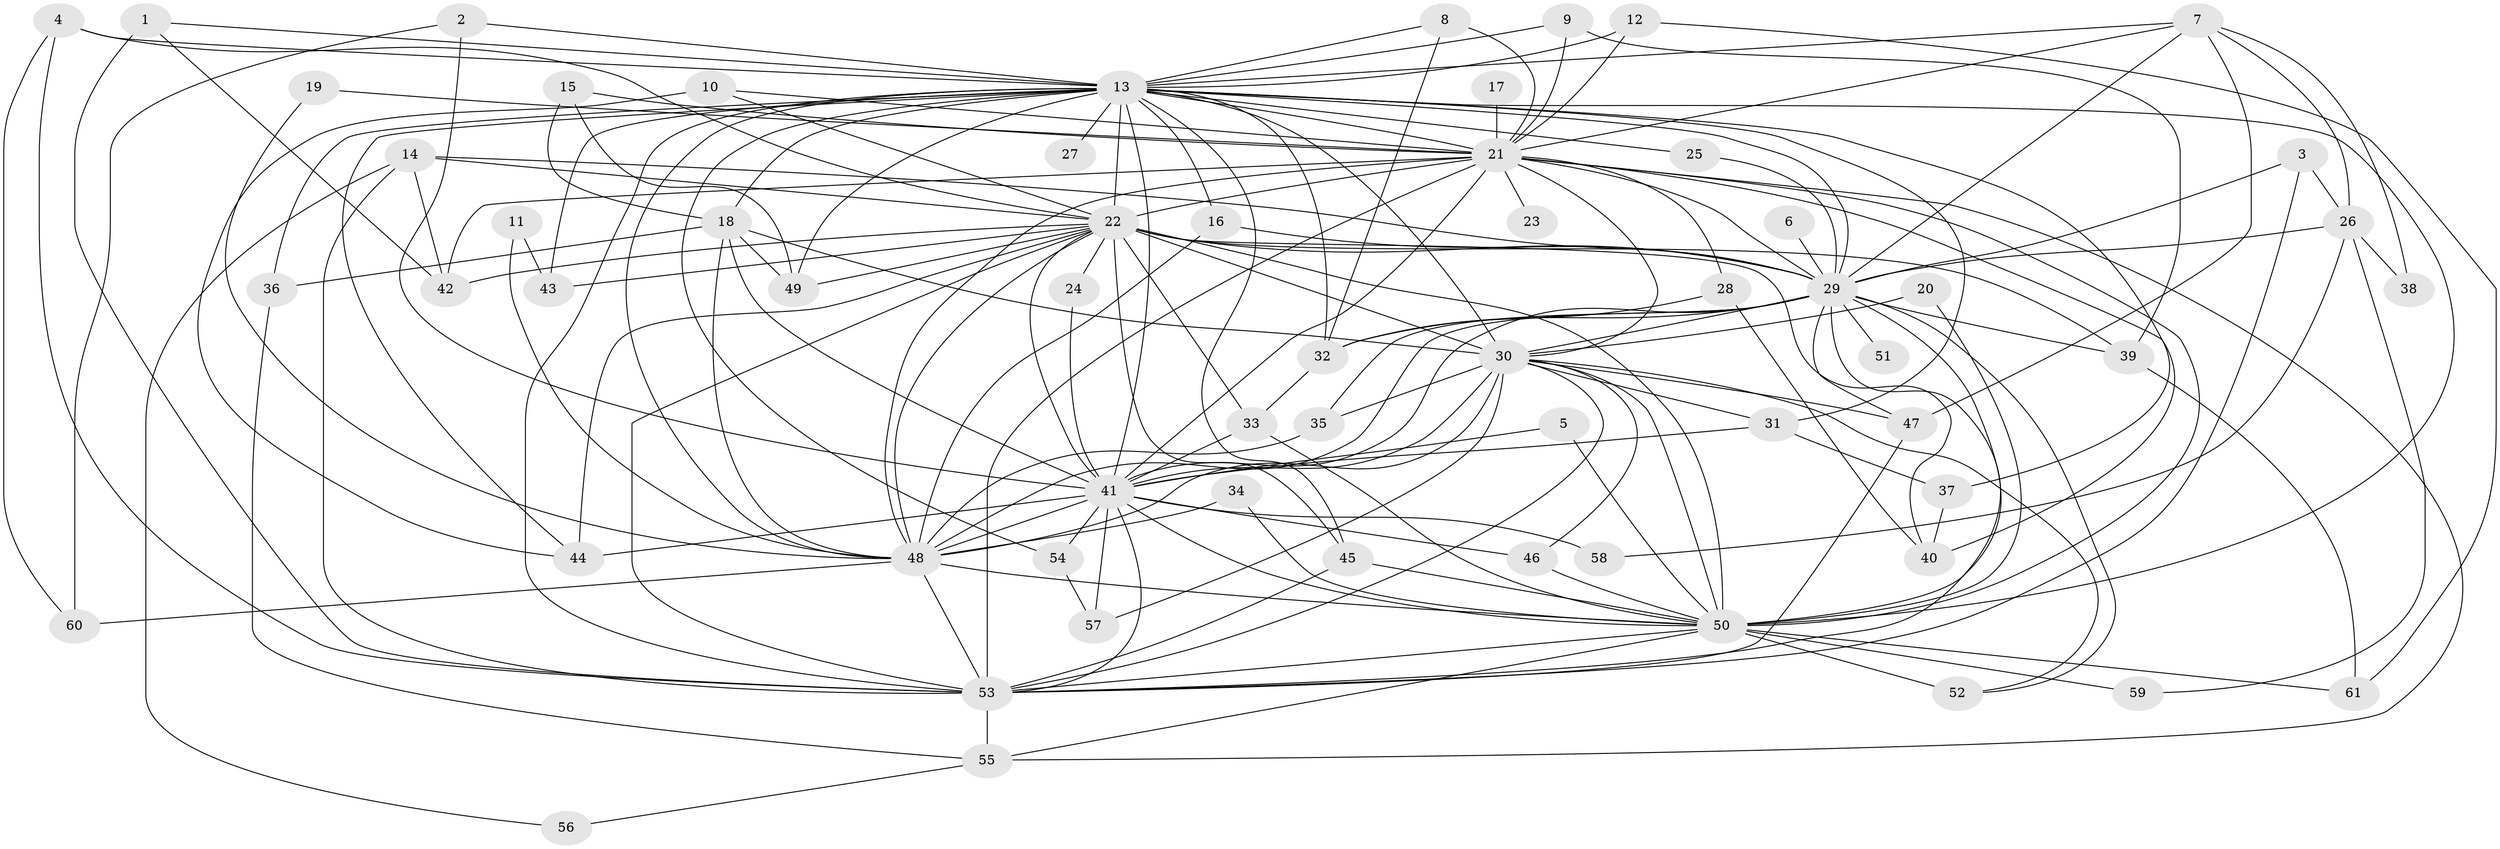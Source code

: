 // original degree distribution, {20: 0.00819672131147541, 30: 0.00819672131147541, 27: 0.00819672131147541, 23: 0.00819672131147541, 24: 0.00819672131147541, 35: 0.00819672131147541, 19: 0.01639344262295082, 16: 0.00819672131147541, 28: 0.00819672131147541, 5: 0.03278688524590164, 2: 0.5655737704918032, 3: 0.19672131147540983, 4: 0.09836065573770492, 7: 0.00819672131147541, 6: 0.01639344262295082}
// Generated by graph-tools (version 1.1) at 2025/01/03/09/25 03:01:30]
// undirected, 61 vertices, 167 edges
graph export_dot {
graph [start="1"]
  node [color=gray90,style=filled];
  1;
  2;
  3;
  4;
  5;
  6;
  7;
  8;
  9;
  10;
  11;
  12;
  13;
  14;
  15;
  16;
  17;
  18;
  19;
  20;
  21;
  22;
  23;
  24;
  25;
  26;
  27;
  28;
  29;
  30;
  31;
  32;
  33;
  34;
  35;
  36;
  37;
  38;
  39;
  40;
  41;
  42;
  43;
  44;
  45;
  46;
  47;
  48;
  49;
  50;
  51;
  52;
  53;
  54;
  55;
  56;
  57;
  58;
  59;
  60;
  61;
  1 -- 13 [weight=1.0];
  1 -- 42 [weight=1.0];
  1 -- 53 [weight=1.0];
  2 -- 13 [weight=1.0];
  2 -- 41 [weight=1.0];
  2 -- 60 [weight=1.0];
  3 -- 26 [weight=1.0];
  3 -- 29 [weight=1.0];
  3 -- 53 [weight=1.0];
  4 -- 13 [weight=1.0];
  4 -- 22 [weight=1.0];
  4 -- 53 [weight=1.0];
  4 -- 60 [weight=1.0];
  5 -- 41 [weight=1.0];
  5 -- 50 [weight=1.0];
  6 -- 29 [weight=1.0];
  7 -- 13 [weight=1.0];
  7 -- 21 [weight=1.0];
  7 -- 26 [weight=1.0];
  7 -- 29 [weight=1.0];
  7 -- 38 [weight=1.0];
  7 -- 47 [weight=1.0];
  8 -- 13 [weight=1.0];
  8 -- 21 [weight=1.0];
  8 -- 32 [weight=1.0];
  9 -- 13 [weight=1.0];
  9 -- 21 [weight=1.0];
  9 -- 39 [weight=1.0];
  10 -- 21 [weight=1.0];
  10 -- 22 [weight=1.0];
  10 -- 44 [weight=1.0];
  11 -- 43 [weight=1.0];
  11 -- 48 [weight=1.0];
  12 -- 13 [weight=1.0];
  12 -- 21 [weight=1.0];
  12 -- 61 [weight=1.0];
  13 -- 16 [weight=1.0];
  13 -- 18 [weight=1.0];
  13 -- 21 [weight=1.0];
  13 -- 22 [weight=4.0];
  13 -- 25 [weight=1.0];
  13 -- 27 [weight=2.0];
  13 -- 29 [weight=1.0];
  13 -- 30 [weight=1.0];
  13 -- 31 [weight=1.0];
  13 -- 32 [weight=2.0];
  13 -- 36 [weight=1.0];
  13 -- 37 [weight=1.0];
  13 -- 41 [weight=1.0];
  13 -- 43 [weight=1.0];
  13 -- 44 [weight=1.0];
  13 -- 45 [weight=1.0];
  13 -- 48 [weight=1.0];
  13 -- 49 [weight=1.0];
  13 -- 50 [weight=1.0];
  13 -- 53 [weight=2.0];
  13 -- 54 [weight=1.0];
  14 -- 22 [weight=1.0];
  14 -- 29 [weight=3.0];
  14 -- 42 [weight=1.0];
  14 -- 53 [weight=1.0];
  14 -- 56 [weight=1.0];
  15 -- 18 [weight=1.0];
  15 -- 21 [weight=1.0];
  15 -- 49 [weight=1.0];
  16 -- 29 [weight=1.0];
  16 -- 48 [weight=1.0];
  17 -- 21 [weight=1.0];
  18 -- 30 [weight=1.0];
  18 -- 36 [weight=1.0];
  18 -- 41 [weight=1.0];
  18 -- 48 [weight=2.0];
  18 -- 49 [weight=1.0];
  19 -- 21 [weight=1.0];
  19 -- 48 [weight=1.0];
  20 -- 30 [weight=1.0];
  20 -- 50 [weight=1.0];
  21 -- 22 [weight=3.0];
  21 -- 23 [weight=1.0];
  21 -- 28 [weight=1.0];
  21 -- 29 [weight=1.0];
  21 -- 30 [weight=1.0];
  21 -- 40 [weight=1.0];
  21 -- 41 [weight=1.0];
  21 -- 42 [weight=1.0];
  21 -- 48 [weight=1.0];
  21 -- 50 [weight=1.0];
  21 -- 53 [weight=2.0];
  21 -- 55 [weight=1.0];
  22 -- 24 [weight=2.0];
  22 -- 29 [weight=2.0];
  22 -- 30 [weight=4.0];
  22 -- 33 [weight=1.0];
  22 -- 39 [weight=1.0];
  22 -- 40 [weight=1.0];
  22 -- 41 [weight=4.0];
  22 -- 42 [weight=1.0];
  22 -- 43 [weight=3.0];
  22 -- 44 [weight=1.0];
  22 -- 45 [weight=1.0];
  22 -- 48 [weight=2.0];
  22 -- 49 [weight=1.0];
  22 -- 50 [weight=4.0];
  22 -- 53 [weight=2.0];
  24 -- 41 [weight=1.0];
  25 -- 29 [weight=1.0];
  26 -- 29 [weight=1.0];
  26 -- 38 [weight=1.0];
  26 -- 58 [weight=1.0];
  26 -- 59 [weight=1.0];
  28 -- 32 [weight=1.0];
  28 -- 40 [weight=1.0];
  29 -- 30 [weight=1.0];
  29 -- 32 [weight=1.0];
  29 -- 35 [weight=1.0];
  29 -- 39 [weight=1.0];
  29 -- 41 [weight=1.0];
  29 -- 47 [weight=1.0];
  29 -- 48 [weight=1.0];
  29 -- 50 [weight=3.0];
  29 -- 51 [weight=1.0];
  29 -- 52 [weight=1.0];
  29 -- 53 [weight=1.0];
  30 -- 31 [weight=1.0];
  30 -- 35 [weight=1.0];
  30 -- 41 [weight=1.0];
  30 -- 46 [weight=1.0];
  30 -- 47 [weight=1.0];
  30 -- 48 [weight=2.0];
  30 -- 50 [weight=1.0];
  30 -- 52 [weight=1.0];
  30 -- 53 [weight=1.0];
  30 -- 57 [weight=1.0];
  31 -- 37 [weight=1.0];
  31 -- 41 [weight=1.0];
  32 -- 33 [weight=1.0];
  33 -- 41 [weight=1.0];
  33 -- 50 [weight=1.0];
  34 -- 48 [weight=1.0];
  34 -- 50 [weight=1.0];
  35 -- 48 [weight=1.0];
  36 -- 55 [weight=1.0];
  37 -- 40 [weight=1.0];
  39 -- 61 [weight=1.0];
  41 -- 44 [weight=1.0];
  41 -- 46 [weight=1.0];
  41 -- 48 [weight=2.0];
  41 -- 50 [weight=1.0];
  41 -- 53 [weight=1.0];
  41 -- 54 [weight=1.0];
  41 -- 57 [weight=1.0];
  41 -- 58 [weight=1.0];
  45 -- 50 [weight=1.0];
  45 -- 53 [weight=2.0];
  46 -- 50 [weight=1.0];
  47 -- 53 [weight=1.0];
  48 -- 50 [weight=1.0];
  48 -- 53 [weight=1.0];
  48 -- 60 [weight=1.0];
  50 -- 52 [weight=2.0];
  50 -- 53 [weight=1.0];
  50 -- 55 [weight=1.0];
  50 -- 59 [weight=1.0];
  50 -- 61 [weight=1.0];
  53 -- 55 [weight=1.0];
  54 -- 57 [weight=1.0];
  55 -- 56 [weight=1.0];
}
